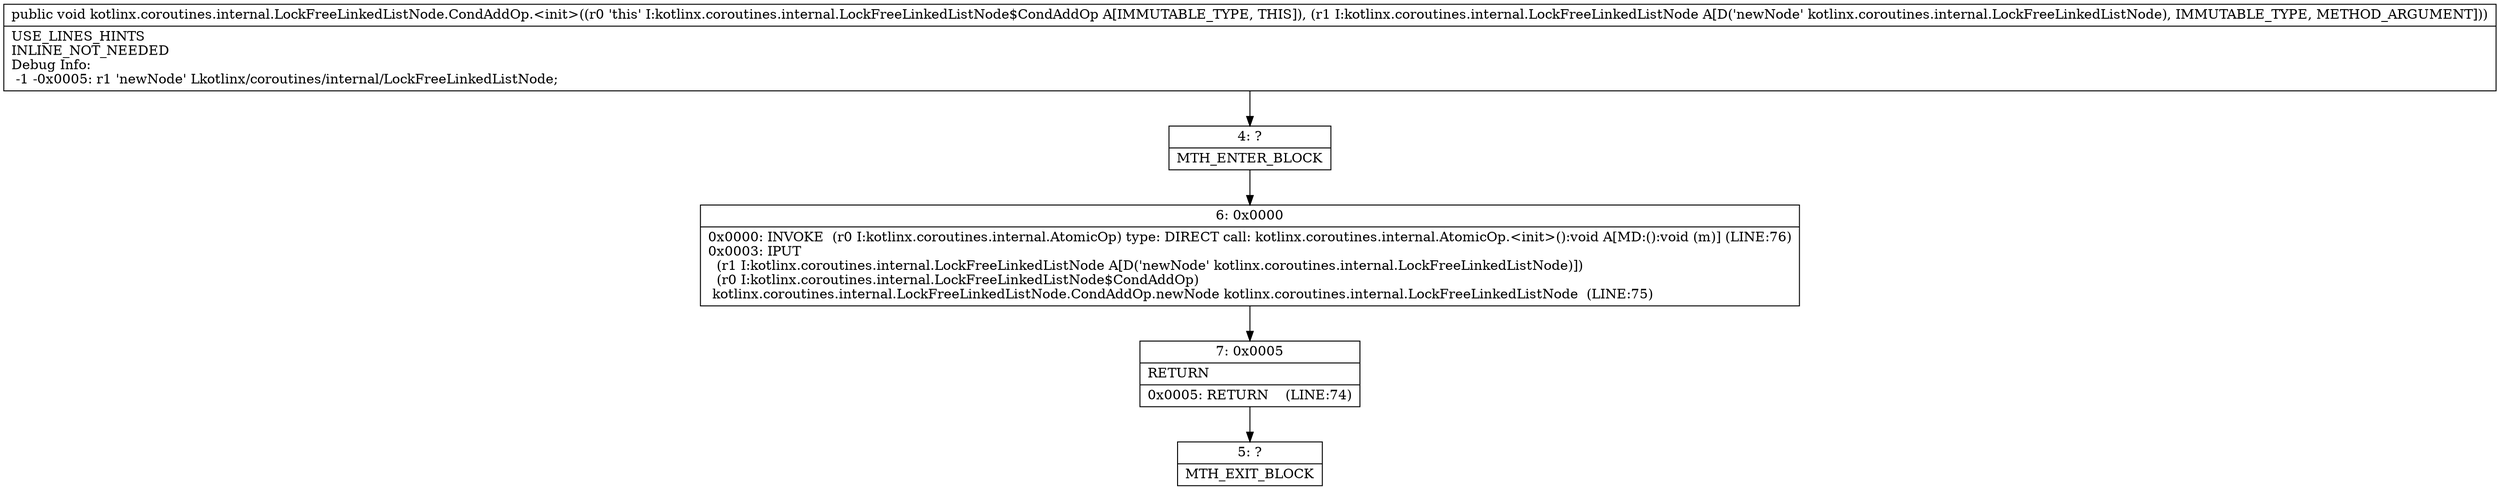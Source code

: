 digraph "CFG forkotlinx.coroutines.internal.LockFreeLinkedListNode.CondAddOp.\<init\>(Lkotlinx\/coroutines\/internal\/LockFreeLinkedListNode;)V" {
Node_4 [shape=record,label="{4\:\ ?|MTH_ENTER_BLOCK\l}"];
Node_6 [shape=record,label="{6\:\ 0x0000|0x0000: INVOKE  (r0 I:kotlinx.coroutines.internal.AtomicOp) type: DIRECT call: kotlinx.coroutines.internal.AtomicOp.\<init\>():void A[MD:():void (m)] (LINE:76)\l0x0003: IPUT  \l  (r1 I:kotlinx.coroutines.internal.LockFreeLinkedListNode A[D('newNode' kotlinx.coroutines.internal.LockFreeLinkedListNode)])\l  (r0 I:kotlinx.coroutines.internal.LockFreeLinkedListNode$CondAddOp)\l kotlinx.coroutines.internal.LockFreeLinkedListNode.CondAddOp.newNode kotlinx.coroutines.internal.LockFreeLinkedListNode  (LINE:75)\l}"];
Node_7 [shape=record,label="{7\:\ 0x0005|RETURN\l|0x0005: RETURN    (LINE:74)\l}"];
Node_5 [shape=record,label="{5\:\ ?|MTH_EXIT_BLOCK\l}"];
MethodNode[shape=record,label="{public void kotlinx.coroutines.internal.LockFreeLinkedListNode.CondAddOp.\<init\>((r0 'this' I:kotlinx.coroutines.internal.LockFreeLinkedListNode$CondAddOp A[IMMUTABLE_TYPE, THIS]), (r1 I:kotlinx.coroutines.internal.LockFreeLinkedListNode A[D('newNode' kotlinx.coroutines.internal.LockFreeLinkedListNode), IMMUTABLE_TYPE, METHOD_ARGUMENT]))  | USE_LINES_HINTS\lINLINE_NOT_NEEDED\lDebug Info:\l  \-1 \-0x0005: r1 'newNode' Lkotlinx\/coroutines\/internal\/LockFreeLinkedListNode;\l}"];
MethodNode -> Node_4;Node_4 -> Node_6;
Node_6 -> Node_7;
Node_7 -> Node_5;
}

